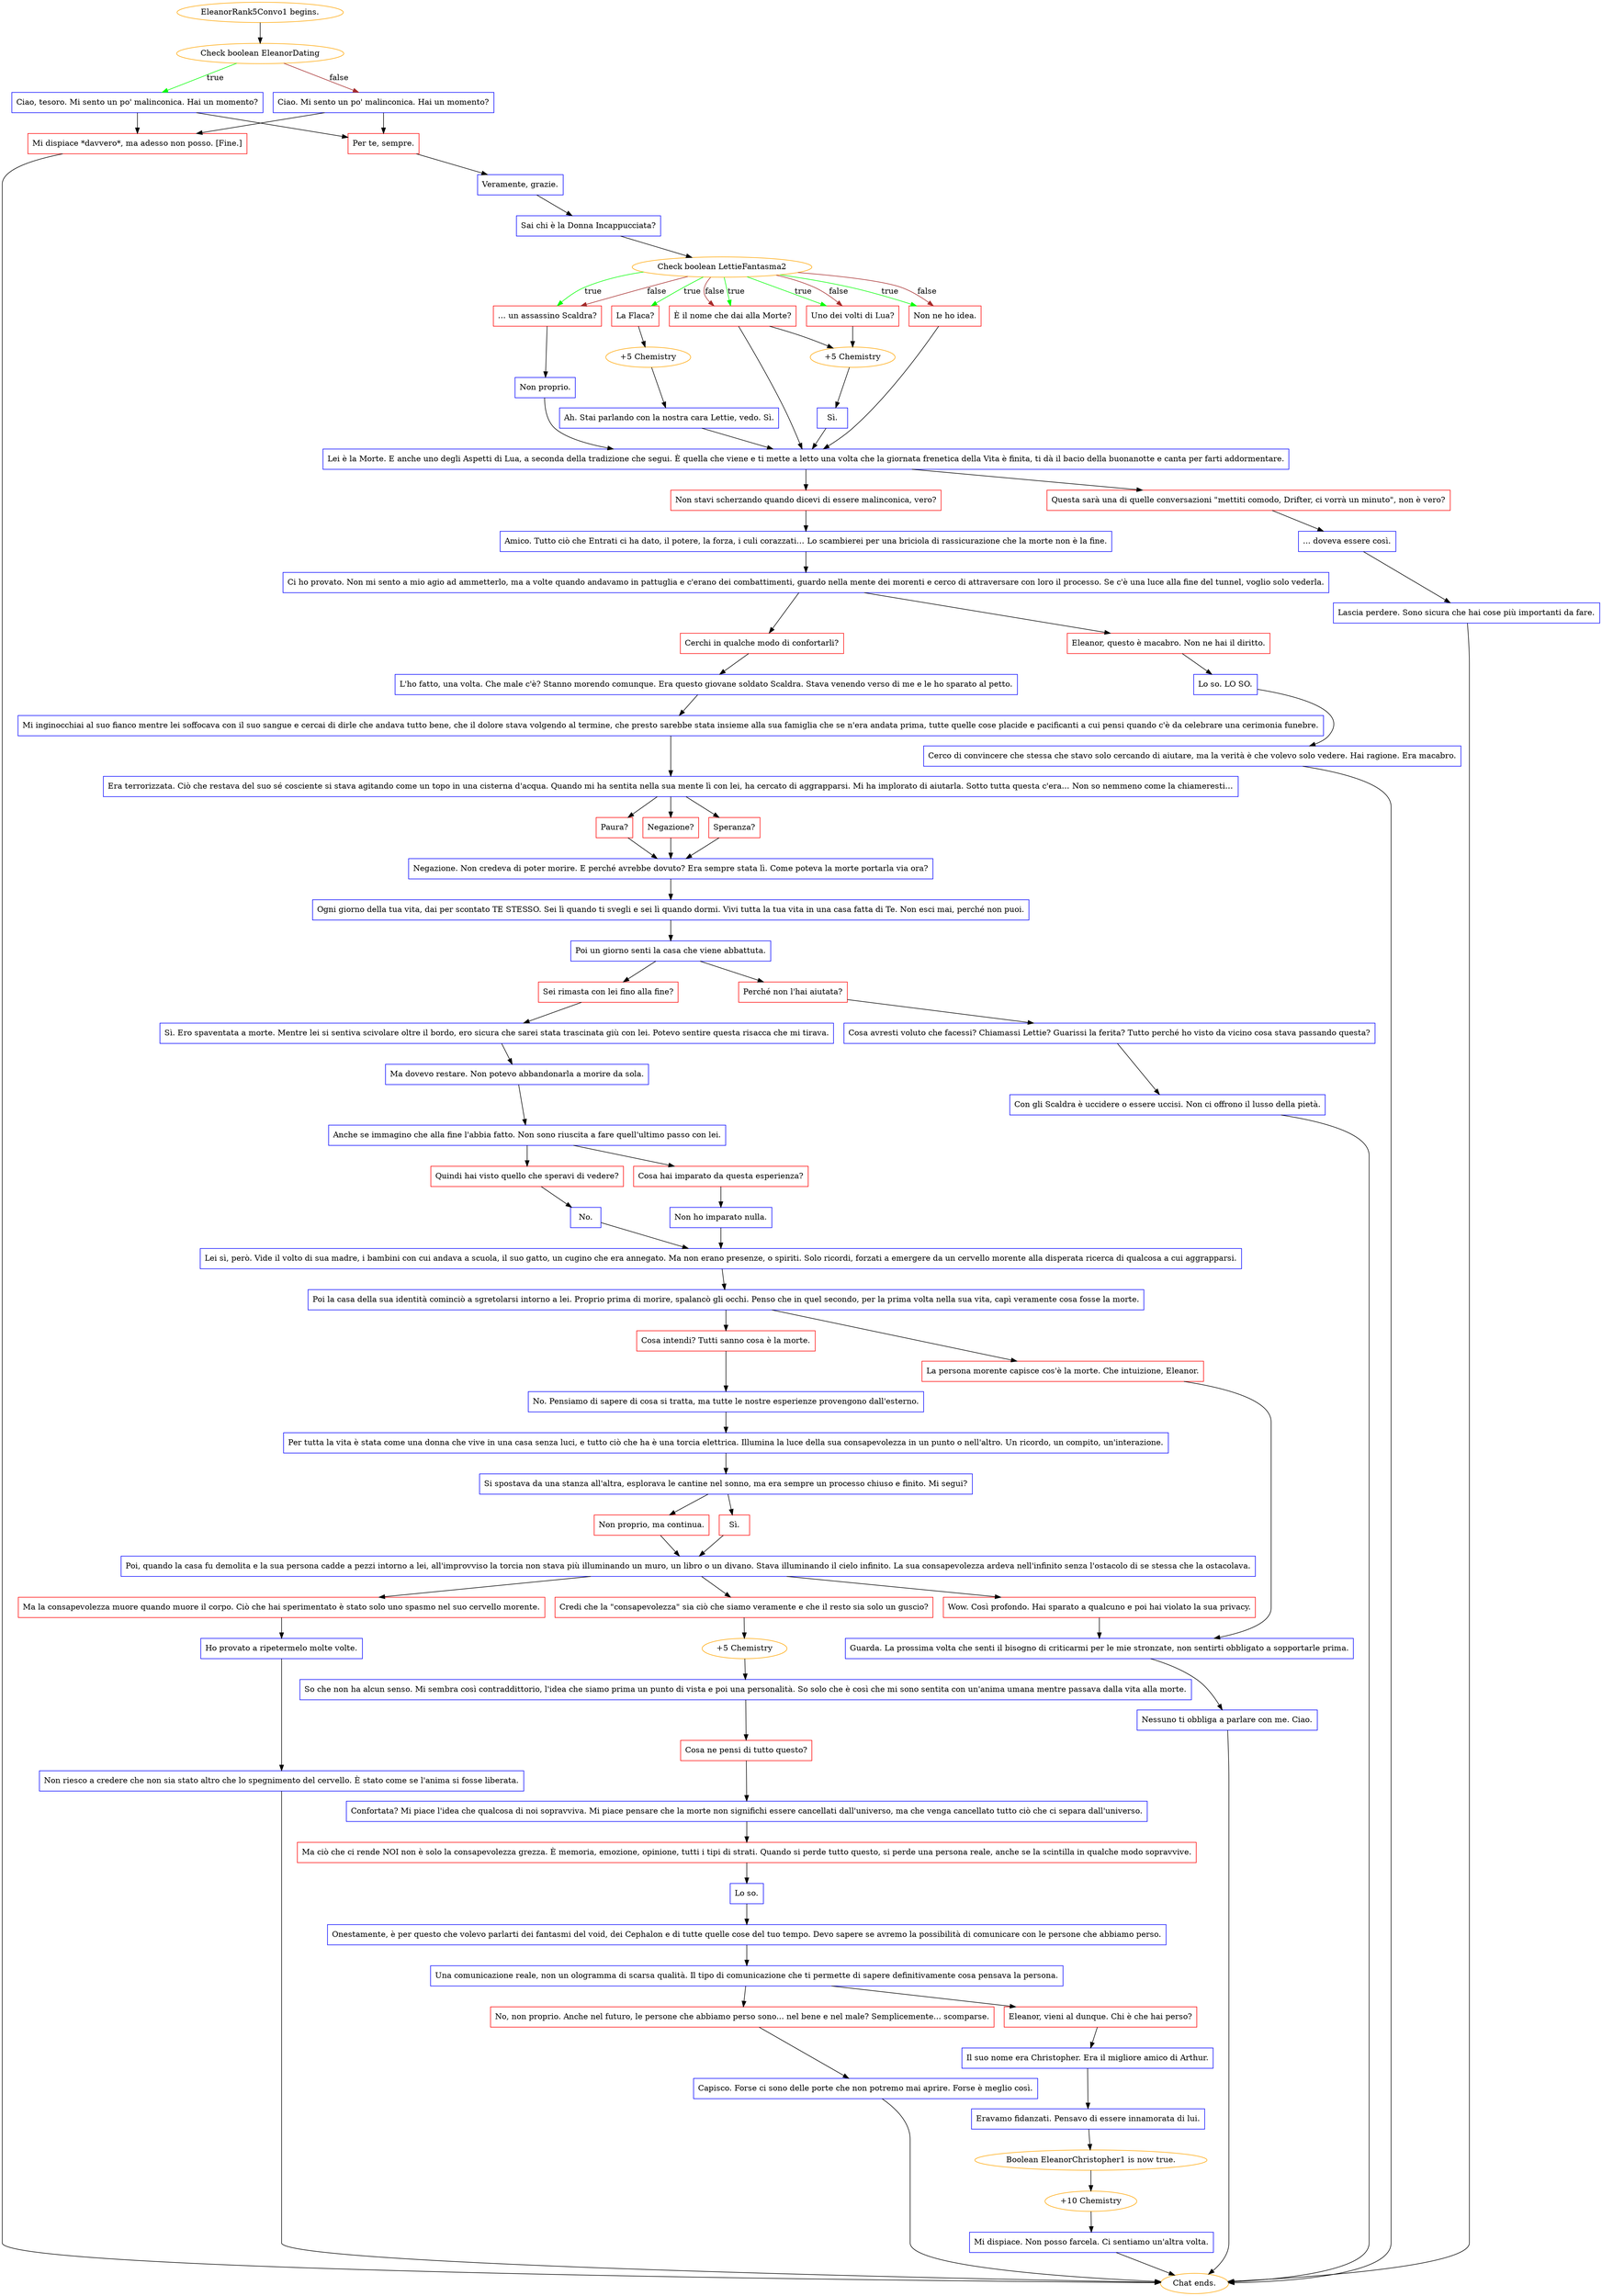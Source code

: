 digraph {
	"EleanorRank5Convo1 begins." [color=orange];
		"EleanorRank5Convo1 begins." -> j3246599705;
	j3246599705 [label="Check boolean EleanorDating",color=orange];
		j3246599705 -> j24891899 [label=true,color=green];
		j3246599705 -> j3421251868 [label=false,color=brown];
	j24891899 [label="Ciao, tesoro. Mi sento un po' malinconica. Hai un momento?",shape=box,color=blue];
		j24891899 -> j3334545179;
		j24891899 -> j2327780241;
	j3421251868 [label="Ciao. Mi sento un po' malinconica. Hai un momento?",shape=box,color=blue];
		j3421251868 -> j3334545179;
		j3421251868 -> j2327780241;
	j3334545179 [label="Per te, sempre.",shape=box,color=red];
		j3334545179 -> j3750599557;
	j2327780241 [label="Mi dispiace *davvero*, ma adesso non posso. [Fine.]",shape=box,color=red];
		j2327780241 -> "Chat ends.";
	j3750599557 [label="Veramente, grazie.",shape=box,color=blue];
		j3750599557 -> j2553545053;
	"Chat ends." [color=orange];
	j2553545053 [label="Sai chi è la Donna Incappucciata?",shape=box,color=blue];
		j2553545053 -> j3515344630;
	j3515344630 [label="Check boolean LettieFantasma2",color=orange];
		j3515344630 -> j3388838611 [label=true,color=green];
		j3515344630 -> j3026644275 [label=true,color=green];
		j3515344630 -> j15350592 [label=true,color=green];
		j3515344630 -> j3884726103 [label=true,color=green];
		j3515344630 -> j2895225006 [label=true,color=green];
		j3515344630 -> j3026644275 [label=false,color=brown];
		j3515344630 -> j15350592 [label=false,color=brown];
		j3515344630 -> j3884726103 [label=false,color=brown];
		j3515344630 -> j2895225006 [label=false,color=brown];
	j3388838611 [label="La Flaca?",shape=box,color=red];
		j3388838611 -> j263374297;
	j3026644275 [label="… un assassino Scaldra?",shape=box,color=red];
		j3026644275 -> j1703565509;
	j15350592 [label="Uno dei volti di Lua?",shape=box,color=red];
		j15350592 -> j106342346;
	j3884726103 [label="È il nome che dai alla Morte?",shape=box,color=red];
		j3884726103 -> j106342346;
		j3884726103 -> j1079595019;
	j2895225006 [label="Non ne ho idea.",shape=box,color=red];
		j2895225006 -> j1079595019;
	j263374297 [label="+5 Chemistry",color=orange];
		j263374297 -> j1329962422;
	j1703565509 [label="Non proprio.",shape=box,color=blue];
		j1703565509 -> j1079595019;
	j106342346 [label="+5 Chemistry",color=orange];
		j106342346 -> j2615534216;
	j1079595019 [label="Lei è la Morte. E anche uno degli Aspetti di Lua, a seconda della tradizione che segui. È quella che viene e ti mette a letto una volta che la giornata frenetica della Vita è finita, ti dà il bacio della buonanotte e canta per farti addormentare.",shape=box,color=blue];
		j1079595019 -> j4256355322;
		j1079595019 -> j1730681376;
	j1329962422 [label="Ah. Stai parlando con la nostra cara Lettie, vedo. Sì.",shape=box,color=blue];
		j1329962422 -> j1079595019;
	j2615534216 [label="Sì.",shape=box,color=blue];
		j2615534216 -> j1079595019;
	j4256355322 [label="Non stavi scherzando quando dicevi di essere malinconica, vero?",shape=box,color=red];
		j4256355322 -> j1094708717;
	j1730681376 [label="Questa sarà una di quelle conversazioni \"mettiti comodo, Drifter, ci vorrà un minuto\", non è vero?",shape=box,color=red];
		j1730681376 -> j1279333472;
	j1094708717 [label="Amico. Tutto ciò che Entrati ci ha dato, il potere, la forza, i culi corazzati… Lo scambierei per una briciola di rassicurazione che la morte non è la fine.",shape=box,color=blue];
		j1094708717 -> j253788251;
	j1279333472 [label="... doveva essere così.",shape=box,color=blue];
		j1279333472 -> j2781168022;
	j253788251 [label="Ci ho provato. Non mi sento a mio agio ad ammetterlo, ma a volte quando andavamo in pattuglia e c'erano dei combattimenti, guardo nella mente dei morenti e cerco di attraversare con loro il processo. Se c'è una luce alla fine del tunnel, voglio solo vederla.",shape=box,color=blue];
		j253788251 -> j3476805446;
		j253788251 -> j3548985838;
	j2781168022 [label="Lascia perdere. Sono sicura che hai cose più importanti da fare.",shape=box,color=blue];
		j2781168022 -> "Chat ends.";
	j3476805446 [label="Eleanor, questo è macabro. Non ne hai il diritto.",shape=box,color=red];
		j3476805446 -> j4200298653;
	j3548985838 [label="Cerchi in qualche modo di confortarli?",shape=box,color=red];
		j3548985838 -> j3949855060;
	j4200298653 [label="Lo so. LO SO.",shape=box,color=blue];
		j4200298653 -> j3603514607;
	j3949855060 [label="L'ho fatto, una volta. Che male c'è? Stanno morendo comunque. Era questo giovane soldato Scaldra. Stava venendo verso di me e le ho sparato al petto.",shape=box,color=blue];
		j3949855060 -> j1501969319;
	j3603514607 [label="Cerco di convincere che stessa che stavo solo cercando di aiutare, ma la verità è che volevo solo vedere. Hai ragione. Era macabro.",shape=box,color=blue];
		j3603514607 -> "Chat ends.";
	j1501969319 [label="Mi inginocchiai al suo fianco mentre lei soffocava con il suo sangue e cercai di dirle che andava tutto bene, che il dolore stava volgendo al termine, che presto sarebbe stata insieme alla sua famiglia che se n'era andata prima, tutte quelle cose placide e pacificanti a cui pensi quando c'è da celebrare una cerimonia funebre.",shape=box,color=blue];
		j1501969319 -> j3121445050;
	j3121445050 [label="Era terrorizzata. Ciò che restava del suo sé cosciente si stava agitando come un topo in una cisterna d'acqua. Quando mi ha sentita nella sua mente lì con lei, ha cercato di aggrapparsi. Mi ha implorato di aiutarla. Sotto tutta questa c'era… Non so nemmeno come la chiameresti…",shape=box,color=blue];
		j3121445050 -> j1219581193;
		j3121445050 -> j1307432242;
		j3121445050 -> j62549343;
	j1219581193 [label="Speranza?",shape=box,color=red];
		j1219581193 -> j1902157927;
	j1307432242 [label="Paura?",shape=box,color=red];
		j1307432242 -> j1902157927;
	j62549343 [label="Negazione?",shape=box,color=red];
		j62549343 -> j1902157927;
	j1902157927 [label="Negazione. Non credeva di poter morire. E perché avrebbe dovuto? Era sempre stata lì. Come poteva la morte portarla via ora?",shape=box,color=blue];
		j1902157927 -> j2074055997;
	j2074055997 [label="Ogni giorno della tua vita, dai per scontato TE STESSO. Sei lì quando ti svegli e sei lì quando dormi. Vivi tutta la tua vita in una casa fatta di Te. Non esci mai, perché non puoi.",shape=box,color=blue];
		j2074055997 -> j3166984631;
	j3166984631 [label="Poi un giorno senti la casa che viene abbattuta.",shape=box,color=blue];
		j3166984631 -> j2320730827;
		j3166984631 -> j2708204401;
	j2320730827 [label="Perché non l'hai aiutata?",shape=box,color=red];
		j2320730827 -> j1602446973;
	j2708204401 [label="Sei rimasta con lei fino alla fine?",shape=box,color=red];
		j2708204401 -> j1355920152;
	j1602446973 [label="Cosa avresti voluto che facessi? Chiamassi Lettie? Guarissi la ferita? Tutto perché ho visto da vicino cosa stava passando questa?",shape=box,color=blue];
		j1602446973 -> j540049678;
	j1355920152 [label="Sì. Ero spaventata a morte. Mentre lei si sentiva scivolare oltre il bordo, ero sicura che sarei stata trascinata giù con lei. Potevo sentire questa risacca che mi tirava.",shape=box,color=blue];
		j1355920152 -> j3344361861;
	j540049678 [label="Con gli Scaldra è uccidere o essere uccisi. Non ci offrono il lusso della pietà.",shape=box,color=blue];
		j540049678 -> "Chat ends.";
	j3344361861 [label="Ma dovevo restare. Non potevo abbandonarla a morire da sola.",shape=box,color=blue];
		j3344361861 -> j3654360167;
	j3654360167 [label="Anche se immagino che alla fine l'abbia fatto. Non sono riuscita a fare quell'ultimo passo con lei.",shape=box,color=blue];
		j3654360167 -> j533205186;
		j3654360167 -> j3949252743;
	j533205186 [label="Cosa hai imparato da questa esperienza?",shape=box,color=red];
		j533205186 -> j1094294832;
	j3949252743 [label="Quindi hai visto quello che speravi di vedere?",shape=box,color=red];
		j3949252743 -> j3861357313;
	j1094294832 [label="Non ho imparato nulla.",shape=box,color=blue];
		j1094294832 -> j2928322928;
	j3861357313 [label="No.",shape=box,color=blue];
		j3861357313 -> j2928322928;
	j2928322928 [label="Lei sì, però. Vide il volto di sua madre, i bambini con cui andava a scuola, il suo gatto, un cugino che era annegato. Ma non erano presenze, o spiriti. Solo ricordi, forzati a emergere da un cervello morente alla disperata ricerca di qualcosa a cui aggrapparsi.",shape=box,color=blue];
		j2928322928 -> j2628377748;
	j2628377748 [label="Poi la casa della sua identità cominciò a sgretolarsi intorno a lei. Proprio prima di morire, spalancò gli occhi. Penso che in quel secondo, per la prima volta nella sua vita, capì veramente cosa fosse la morte.",shape=box,color=blue];
		j2628377748 -> j3838720800;
		j2628377748 -> j2981506596;
	j3838720800 [label="La persona morente capisce cos'è la morte. Che intuizione, Eleanor.",shape=box,color=red];
		j3838720800 -> j1112461800;
	j2981506596 [label="Cosa intendi? Tutti sanno cosa è la morte.",shape=box,color=red];
		j2981506596 -> j3180548518;
	j1112461800 [label="Guarda. La prossima volta che senti il bisogno di criticarmi per le mie stronzate, non sentirti obbligato a sopportarle prima.",shape=box,color=blue];
		j1112461800 -> j1451235060;
	j3180548518 [label="No. Pensiamo di sapere di cosa si tratta, ma tutte le nostre esperienze provengono dall'esterno.",shape=box,color=blue];
		j3180548518 -> j2507754488;
	j1451235060 [label="Nessuno ti obbliga a parlare con me. Ciao.",shape=box,color=blue];
		j1451235060 -> "Chat ends.";
	j2507754488 [label="Per tutta la vita è stata come una donna che vive in una casa senza luci, e tutto ciò che ha è una torcia elettrica. Illumina la luce della sua consapevolezza in un punto o nell'altro. Un ricordo, un compito, un'interazione.",shape=box,color=blue];
		j2507754488 -> j1343142787;
	j1343142787 [label="Si spostava da una stanza all'altra, esplorava le cantine nel sonno, ma era sempre un processo chiuso e finito. Mi segui?",shape=box,color=blue];
		j1343142787 -> j3305275336;
		j1343142787 -> j1727433990;
	j3305275336 [label="Non proprio, ma continua.",shape=box,color=red];
		j3305275336 -> j1866959602;
	j1727433990 [label="Sì.",shape=box,color=red];
		j1727433990 -> j1866959602;
	j1866959602 [label="Poi, quando la casa fu demolita e la sua persona cadde a pezzi intorno a lei, all'improvviso la torcia non stava più illuminando un muro, un libro o un divano. Stava illuminando il cielo infinito. La sua consapevolezza ardeva nell'infinito senza l'ostacolo di se stessa che la ostacolava.",shape=box,color=blue];
		j1866959602 -> j2892599570;
		j1866959602 -> j1596430705;
		j1866959602 -> j513852715;
	j2892599570 [label="Ma la consapevolezza muore quando muore il corpo. Ciò che hai sperimentato è stato solo uno spasmo nel suo cervello morente.",shape=box,color=red];
		j2892599570 -> j1726524887;
	j1596430705 [label="Credi che la \"consapevolezza\" sia ciò che siamo veramente e che il resto sia solo un guscio?",shape=box,color=red];
		j1596430705 -> j1230153051;
	j513852715 [label="Wow. Così profondo. Hai sparato a qualcuno e poi hai violato la sua privacy.",shape=box,color=red];
		j513852715 -> j1112461800;
	j1726524887 [label="Ho provato a ripetermelo molte volte.",shape=box,color=blue];
		j1726524887 -> j671940889;
	j1230153051 [label="+5 Chemistry",color=orange];
		j1230153051 -> j2853759166;
	j671940889 [label="Non riesco a credere che non sia stato altro che lo spegnimento del cervello. È stato come se l'anima si fosse liberata.",shape=box,color=blue];
		j671940889 -> "Chat ends.";
	j2853759166 [label="So che non ha alcun senso. Mi sembra così contraddittorio, l'idea che siamo prima un punto di vista e poi una personalità. So solo che è così che mi sono sentita con un'anima umana mentre passava dalla vita alla morte.",shape=box,color=blue];
		j2853759166 -> j2214074701;
	j2214074701 [label="Cosa ne pensi di tutto questo?",shape=box,color=red];
		j2214074701 -> j2656715651;
	j2656715651 [label="Confortata? Mi piace l'idea che qualcosa di noi sopravviva. Mi piace pensare che la morte non significhi essere cancellati dall'universo, ma che venga cancellato tutto ciò che ci separa dall'universo.",shape=box,color=blue];
		j2656715651 -> j1324449105;
	j1324449105 [label="Ma ciò che ci rende NOI non è solo la consapevolezza grezza. È memoria, emozione, opinione, tutti i tipi di strati. Quando si perde tutto questo, si perde una persona reale, anche se la scintilla in qualche modo sopravvive.",shape=box,color=red];
		j1324449105 -> j1905051681;
	j1905051681 [label="Lo so.",shape=box,color=blue];
		j1905051681 -> j1772021810;
	j1772021810 [label="Onestamente, è per questo che volevo parlarti dei fantasmi del void, dei Cephalon e di tutte quelle cose del tuo tempo. Devo sapere se avremo la possibilità di comunicare con le persone che abbiamo perso.",shape=box,color=blue];
		j1772021810 -> j2982379453;
	j2982379453 [label="Una comunicazione reale, non un ologramma di scarsa qualità. Il tipo di comunicazione che ti permette di sapere definitivamente cosa pensava la persona.",shape=box,color=blue];
		j2982379453 -> j238642133;
		j2982379453 -> j2085522887;
	j238642133 [label="No, non proprio. Anche nel futuro, le persone che abbiamo perso sono... nel bene e nel male? Semplicemente... scomparse.",shape=box,color=red];
		j238642133 -> j3141874093;
	j2085522887 [label="Eleanor, vieni al dunque. Chi è che hai perso?",shape=box,color=red];
		j2085522887 -> j3780920785;
	j3141874093 [label="Capisco. Forse ci sono delle porte che non potremo mai aprire. Forse è meglio così.",shape=box,color=blue];
		j3141874093 -> "Chat ends.";
	j3780920785 [label="Il suo nome era Christopher. Era il migliore amico di Arthur.",shape=box,color=blue];
		j3780920785 -> j1790390171;
	j1790390171 [label="Eravamo fidanzati. Pensavo di essere innamorata di lui.",shape=box,color=blue];
		j1790390171 -> j4101213668;
	j4101213668 [label="Boolean EleanorChristopher1 is now true.",color=orange];
		j4101213668 -> j3729559414;
	j3729559414 [label="+10 Chemistry",color=orange];
		j3729559414 -> j806760236;
	j806760236 [label="Mi dispiace. Non posso farcela. Ci sentiamo un'altra volta.",shape=box,color=blue];
		j806760236 -> "Chat ends.";
}